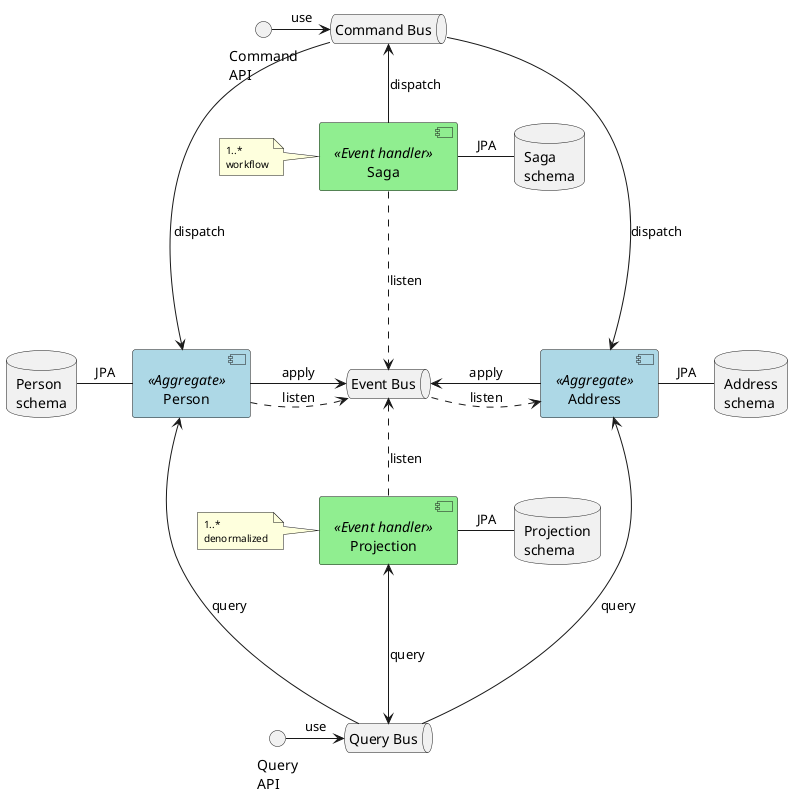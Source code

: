 @startuml

skinparam component {
    backgroundColor<<Aggregate>> lightBlue
    backgroundColor<<Event handler>> lightGreen
}

skinparam noteFontSize 10

component "Person" <<Aggregate>> as P
database "Person\nschema" as PDB

component "Address" <<Aggregate>> as A
database "Address\nschema" as ADB

queue "Event Bus" as E

queue "Command Bus" as C

queue "Query Bus" as Q

interface "Command\nAPI" as CAPI
interface "Query\nAPI" as QAPI

component "Saga" <<Event handler>> as S
database "Saga\nschema" as SDB

component "Projection" <<Event handler>> as PR
database "Projection\nschema" as PRDB


CAPI -right-> C: "use"

C --down--> P: "dispatch"

C --down--> A: "dispatch"

P -left- PDB: "JPA"

A -right- ADB: "JPA"

P -right-> E: "apply"

E <.left. P: "listen"

A -left-> E: "apply"

E .right.> A: "listen"

S .down.> E: "listen"

S -up-> C: "dispatch"

S -right- SDB: "JPA"

PR .up.> E: "listen"

PR -right- PRDB: "JPA"

Q --up--> A: "query"

Q --up--> P: "query"

Q <-up-> PR: "query"

QAPI -right-> Q: "use"

note left of PR
1..*
denormalized
endnote

note left of S
1..*
workflow
endnote


@enduml